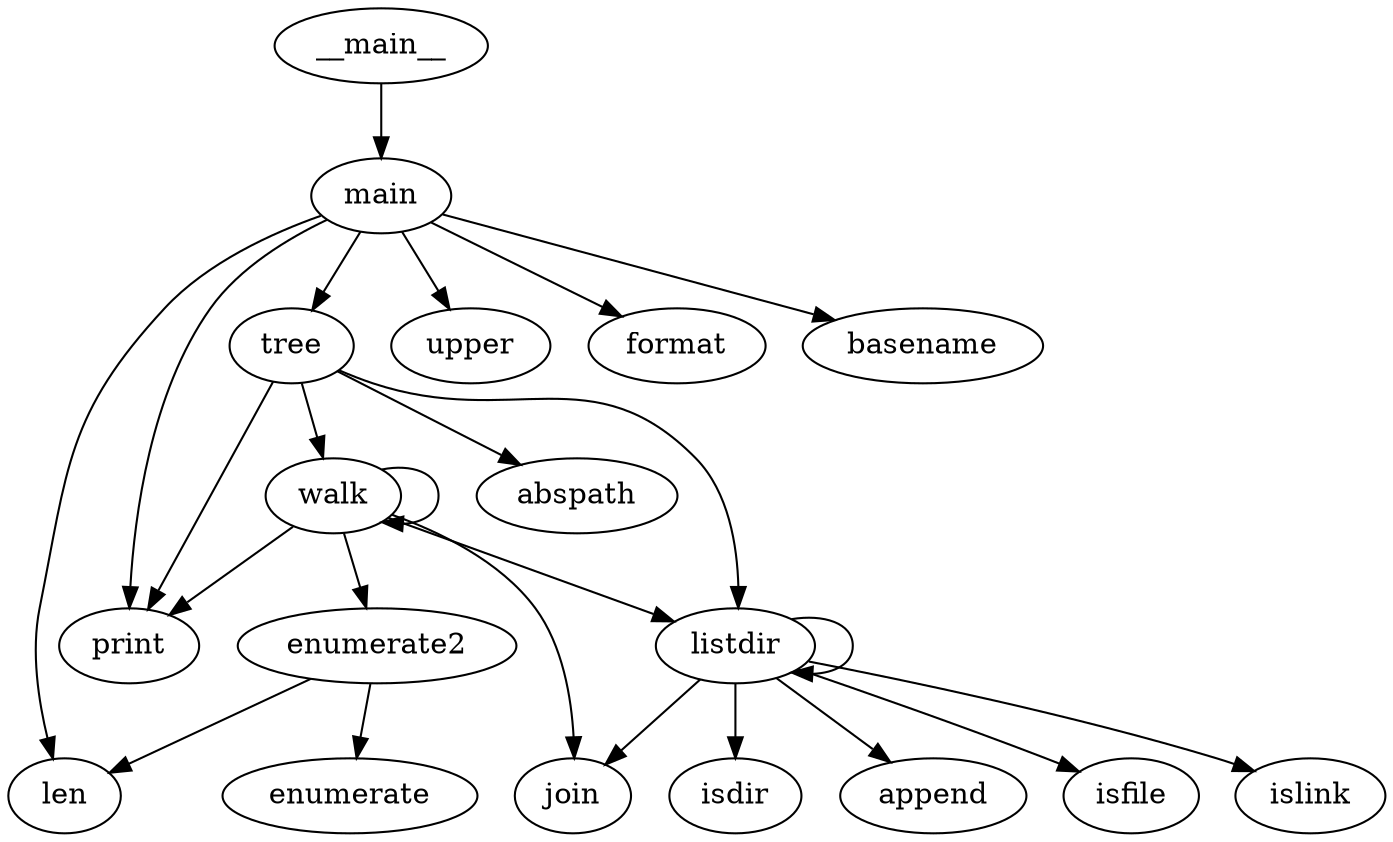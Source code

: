 digraph  {
main;
len;
upper;
tree;
print;
format;
basename;
abspath;
listdir;
walk;
enumerate2;
join;
isdir;
append;
isfile;
islink;
enumerate;
__main__;
main -> len;
main -> upper;
main -> tree;
main -> print;
main -> format;
main -> basename;
tree -> abspath;
tree -> listdir;
tree -> print;
tree -> walk;
listdir -> listdir;
listdir -> join;
listdir -> isdir;
listdir -> append;
listdir -> isfile;
listdir -> islink;
walk -> print;
walk -> enumerate2;
walk -> join;
walk -> listdir;
walk -> walk;
enumerate2 -> len;
enumerate2 -> enumerate;
__main__ -> main;
}

